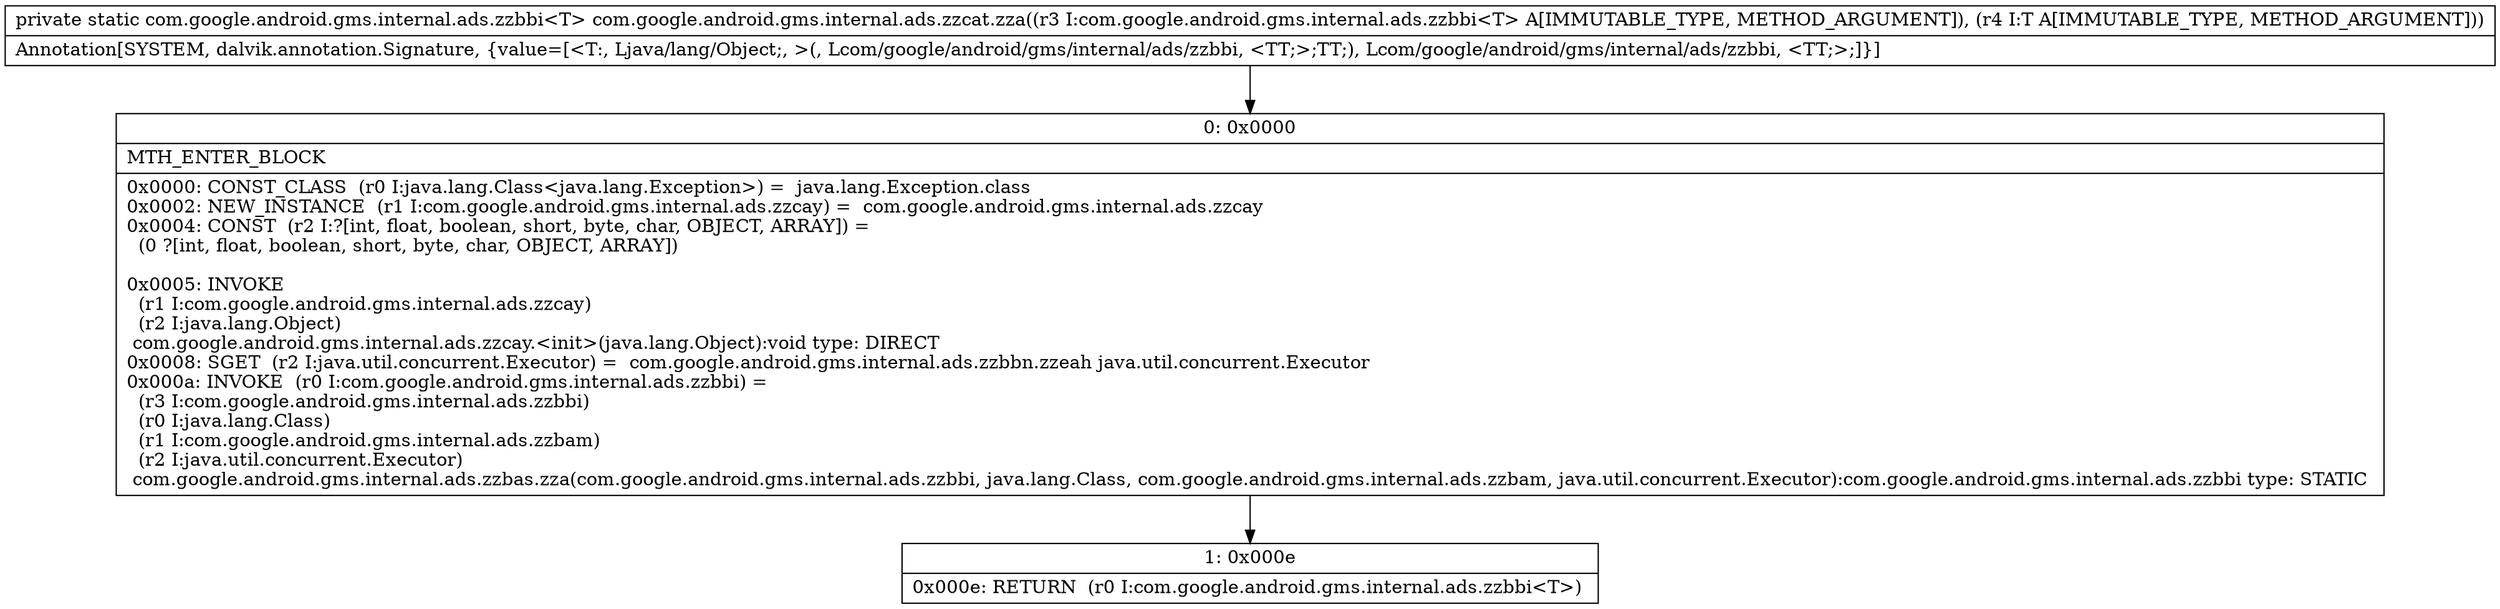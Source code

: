 digraph "CFG forcom.google.android.gms.internal.ads.zzcat.zza(Lcom\/google\/android\/gms\/internal\/ads\/zzbbi;Ljava\/lang\/Object;)Lcom\/google\/android\/gms\/internal\/ads\/zzbbi;" {
Node_0 [shape=record,label="{0\:\ 0x0000|MTH_ENTER_BLOCK\l|0x0000: CONST_CLASS  (r0 I:java.lang.Class\<java.lang.Exception\>) =  java.lang.Exception.class \l0x0002: NEW_INSTANCE  (r1 I:com.google.android.gms.internal.ads.zzcay) =  com.google.android.gms.internal.ads.zzcay \l0x0004: CONST  (r2 I:?[int, float, boolean, short, byte, char, OBJECT, ARRAY]) = \l  (0 ?[int, float, boolean, short, byte, char, OBJECT, ARRAY])\l \l0x0005: INVOKE  \l  (r1 I:com.google.android.gms.internal.ads.zzcay)\l  (r2 I:java.lang.Object)\l com.google.android.gms.internal.ads.zzcay.\<init\>(java.lang.Object):void type: DIRECT \l0x0008: SGET  (r2 I:java.util.concurrent.Executor) =  com.google.android.gms.internal.ads.zzbbn.zzeah java.util.concurrent.Executor \l0x000a: INVOKE  (r0 I:com.google.android.gms.internal.ads.zzbbi) = \l  (r3 I:com.google.android.gms.internal.ads.zzbbi)\l  (r0 I:java.lang.Class)\l  (r1 I:com.google.android.gms.internal.ads.zzbam)\l  (r2 I:java.util.concurrent.Executor)\l com.google.android.gms.internal.ads.zzbas.zza(com.google.android.gms.internal.ads.zzbbi, java.lang.Class, com.google.android.gms.internal.ads.zzbam, java.util.concurrent.Executor):com.google.android.gms.internal.ads.zzbbi type: STATIC \l}"];
Node_1 [shape=record,label="{1\:\ 0x000e|0x000e: RETURN  (r0 I:com.google.android.gms.internal.ads.zzbbi\<T\>) \l}"];
MethodNode[shape=record,label="{private static com.google.android.gms.internal.ads.zzbbi\<T\> com.google.android.gms.internal.ads.zzcat.zza((r3 I:com.google.android.gms.internal.ads.zzbbi\<T\> A[IMMUTABLE_TYPE, METHOD_ARGUMENT]), (r4 I:T A[IMMUTABLE_TYPE, METHOD_ARGUMENT]))  | Annotation[SYSTEM, dalvik.annotation.Signature, \{value=[\<T:, Ljava\/lang\/Object;, \>(, Lcom\/google\/android\/gms\/internal\/ads\/zzbbi, \<TT;\>;TT;), Lcom\/google\/android\/gms\/internal\/ads\/zzbbi, \<TT;\>;]\}]\l}"];
MethodNode -> Node_0;
Node_0 -> Node_1;
}

